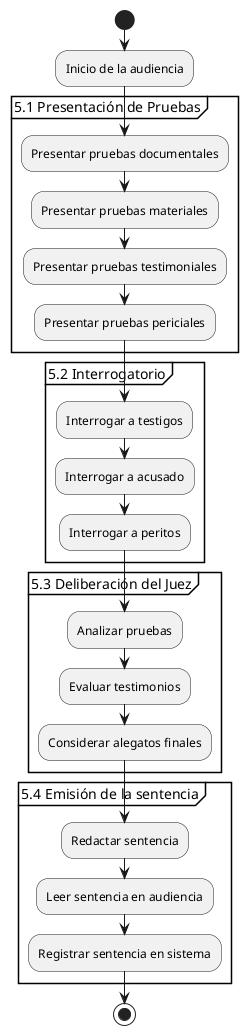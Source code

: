@startuml Trial Stage Activity Diagram

start
:Inicio de la audiencia;

partition "5.1 Presentación de Pruebas" {
  :Presentar pruebas documentales;
  :Presentar pruebas materiales;
  :Presentar pruebas testimoniales;
  :Presentar pruebas periciales;
}

partition "5.2 Interrogatorio" {
  :Interrogar a testigos;
  :Interrogar a acusado;
  :Interrogar a peritos;
}

partition "5.3 Deliberación del Juez" {
  :Analizar pruebas;
  :Evaluar testimonios;
  :Considerar alegatos finales;
}

partition "5.4 Emisión de la sentencia" {
  :Redactar sentencia;
  :Leer sentencia en audiencia;
  :Registrar sentencia en sistema;
}

stop

@enduml